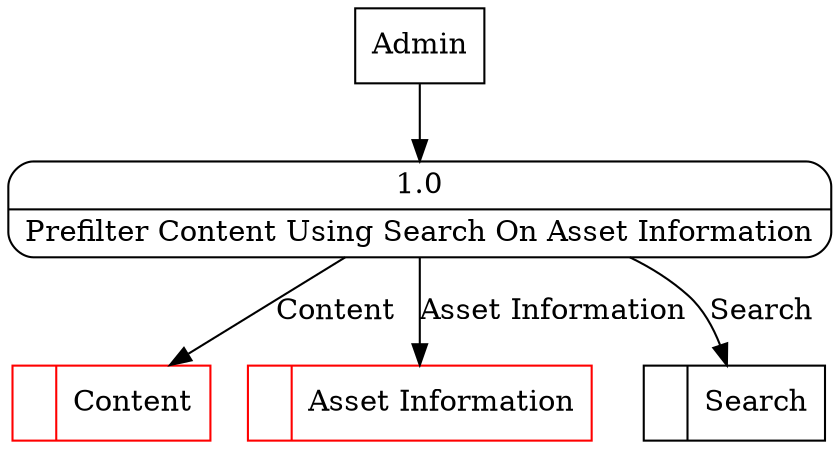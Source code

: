 digraph dfd2{ 
node[shape=record]
200 [label="<f0>  |<f1> Content " color=red];
201 [label="<f0>  |<f1> Asset Information " color=red];
202 [label="<f0>  |<f1> Search " ];
203 [label="Admin" shape=box];
204 [label="{<f0> 1.0|<f1> Prefilter Content Using Search On Asset Information }" shape=Mrecord];
203 -> 204
204 -> 200 [label="Content"]
204 -> 202 [label="Search"]
204 -> 201 [label="Asset Information"]
}